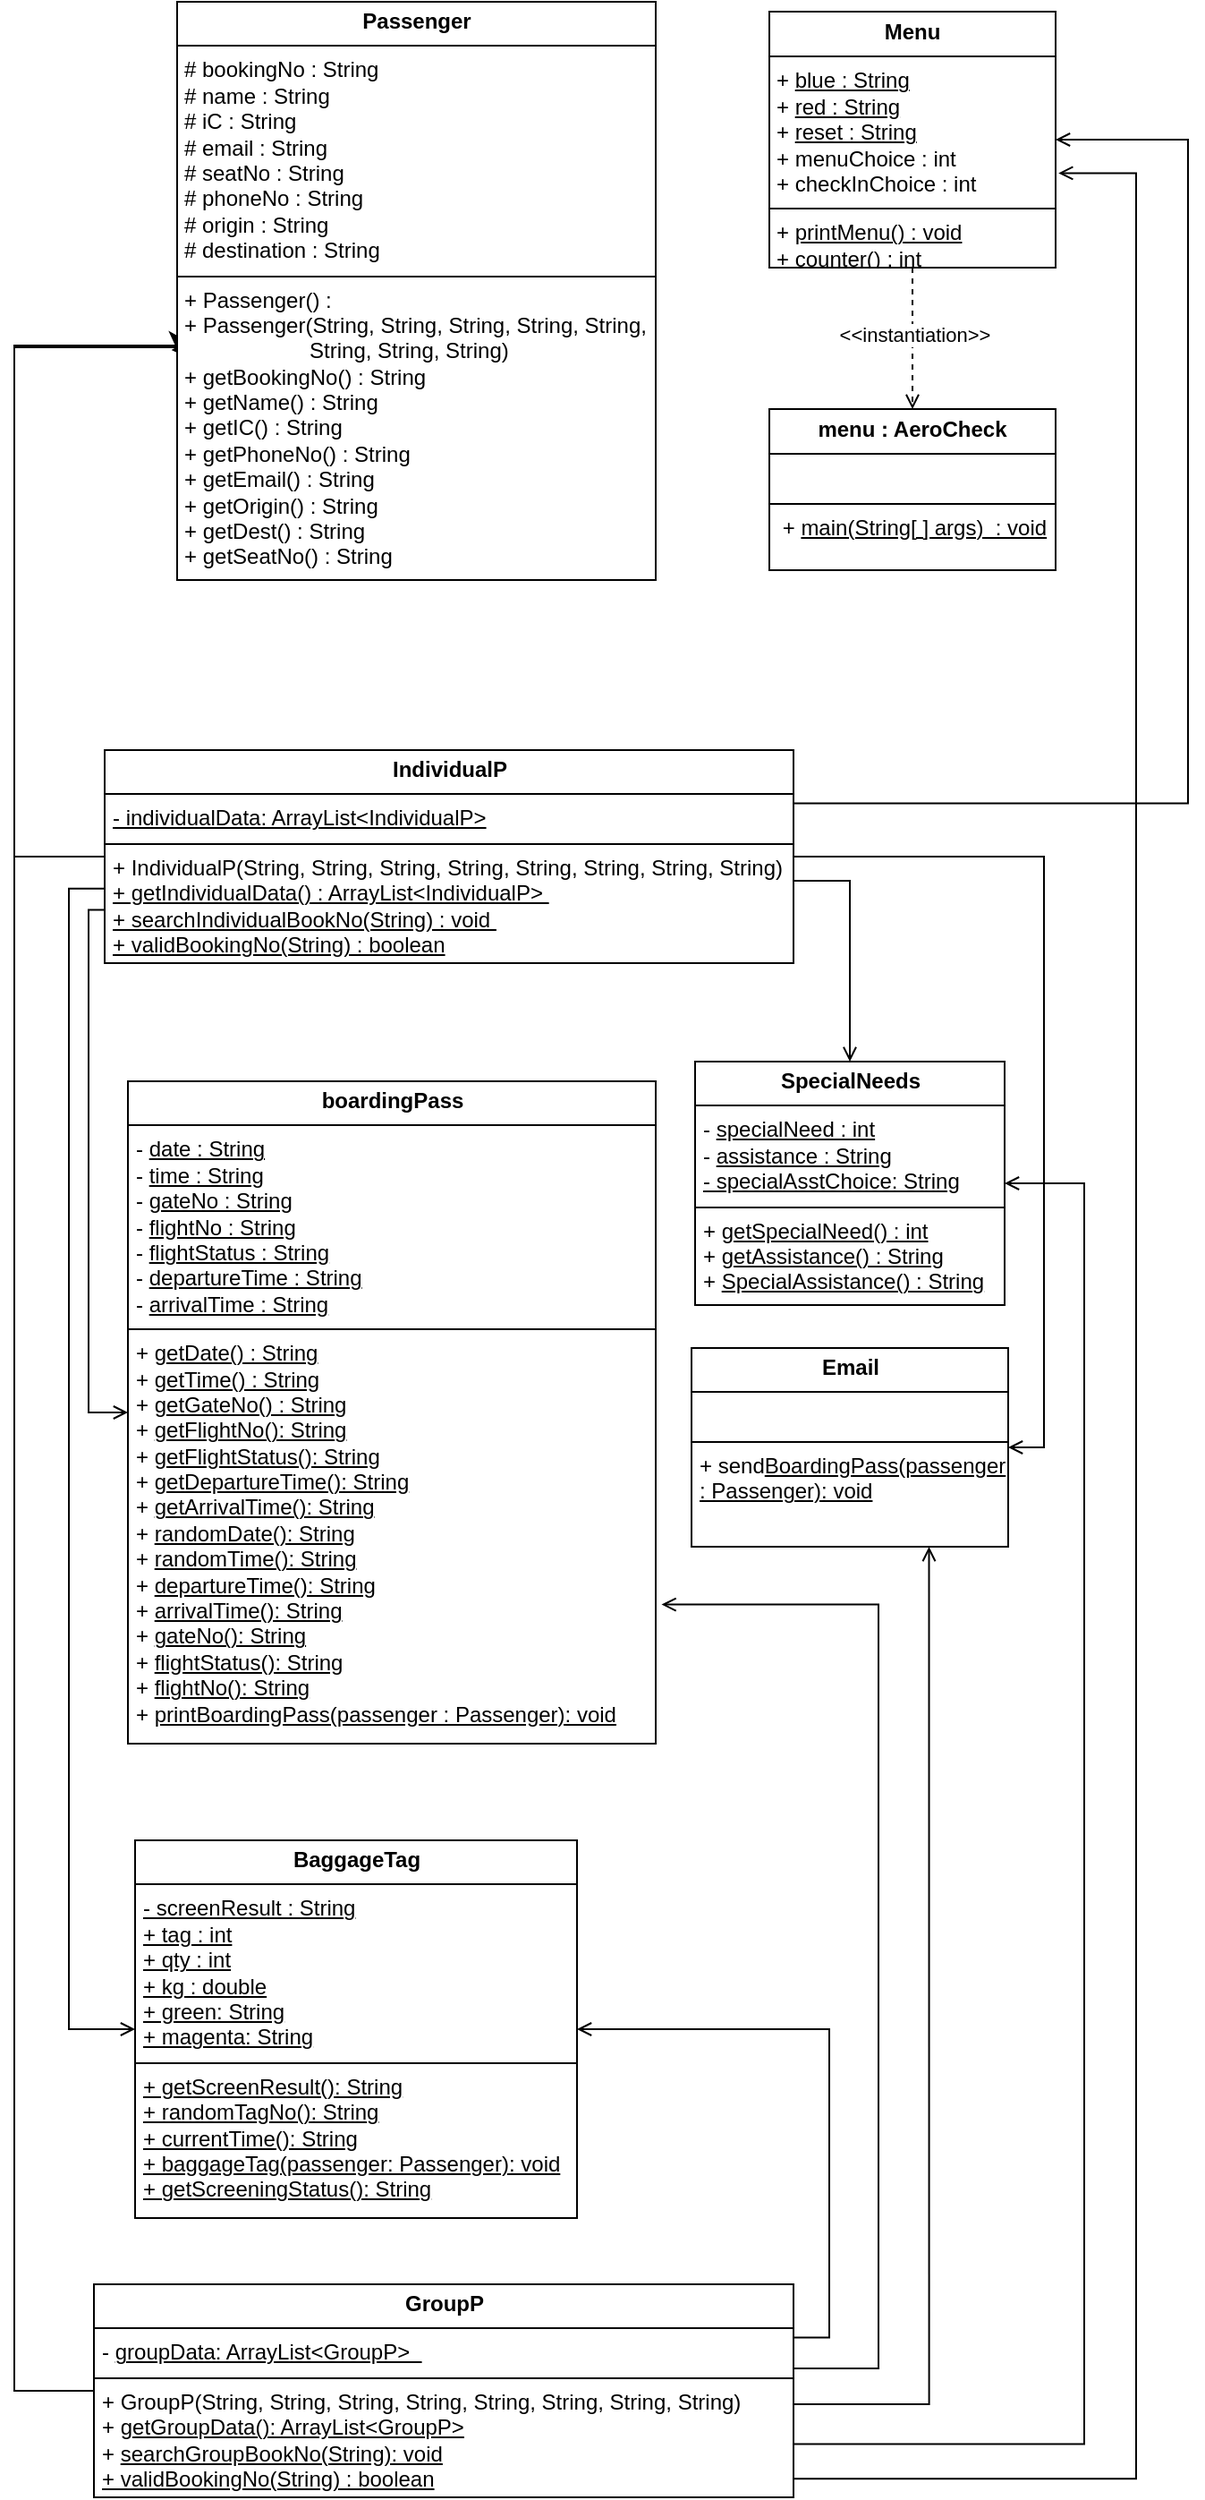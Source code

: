 <mxfile version="25.0.3">
  <diagram name="Page-1" id="iRe-DS6kmHcdGPjHdqvM">
    <mxGraphModel dx="2140" dy="2757" grid="0" gridSize="10" guides="1" tooltips="1" connect="1" arrows="1" fold="1" page="1" pageScale="1" pageWidth="850" pageHeight="1100" math="0" shadow="0">
      <root>
        <mxCell id="0" />
        <mxCell id="1" parent="0" />
        <mxCell id="opSBZepZ6YK62dxFw6aM-1" value="&lt;p style=&quot;margin:0px;margin-top:4px;text-align:center;&quot;&gt;&lt;b&gt;menu : AeroCheck&lt;/b&gt;&lt;/p&gt;&lt;hr size=&quot;1&quot; style=&quot;border-style:solid;&quot;&gt;&lt;p style=&quot;margin:0px;margin-left:4px;&quot;&gt;&lt;br&gt;&lt;/p&gt;&lt;hr size=&quot;1&quot; style=&quot;border-style:solid;&quot;&gt;&lt;p style=&quot;margin:0px;margin-left:4px;&quot;&gt;&amp;nbsp;+ &lt;u&gt;main(String[ ] args)&amp;nbsp; : void&lt;/u&gt;&lt;/p&gt;" style="verticalAlign=top;align=left;overflow=fill;html=1;whiteSpace=wrap;" parent="1" vertex="1">
          <mxGeometry x="-316" y="-1219.5" width="160" height="90" as="geometry" />
        </mxCell>
        <mxCell id="opSBZepZ6YK62dxFw6aM-3" style="edgeStyle=orthogonalEdgeStyle;rounded=0;orthogonalLoop=1;jettySize=auto;html=1;entryX=0.5;entryY=0;entryDx=0;entryDy=0;dashed=1;endArrow=open;endFill=0;" parent="1" source="opSBZepZ6YK62dxFw6aM-2" target="opSBZepZ6YK62dxFw6aM-1" edge="1">
          <mxGeometry relative="1" as="geometry" />
        </mxCell>
        <mxCell id="opSBZepZ6YK62dxFw6aM-34" value="&amp;lt;&amp;lt;instantiation&amp;gt;&amp;gt;" style="edgeLabel;html=1;align=center;verticalAlign=middle;resizable=0;points=[];" parent="opSBZepZ6YK62dxFw6aM-3" vertex="1" connectable="0">
          <mxGeometry x="-0.047" y="1" relative="1" as="geometry">
            <mxPoint as="offset" />
          </mxGeometry>
        </mxCell>
        <mxCell id="1Xm2UQJ3WJt6YP9YcAul-27" style="edgeStyle=orthogonalEdgeStyle;rounded=0;orthogonalLoop=1;jettySize=auto;html=1;entryX=1;entryY=0.25;entryDx=0;entryDy=0;endArrow=none;endFill=0;startArrow=open;startFill=0;exitX=1;exitY=0.5;exitDx=0;exitDy=0;" parent="1" source="opSBZepZ6YK62dxFw6aM-2" target="opSBZepZ6YK62dxFw6aM-6" edge="1">
          <mxGeometry relative="1" as="geometry">
            <Array as="points">
              <mxPoint x="-82" y="-1370" />
              <mxPoint x="-82" y="-999" />
            </Array>
          </mxGeometry>
        </mxCell>
        <mxCell id="opSBZepZ6YK62dxFw6aM-2" value="&lt;p style=&quot;margin:0px;margin-top:4px;text-align:center;&quot;&gt;&lt;b&gt;Menu&lt;/b&gt;&lt;/p&gt;&lt;hr size=&quot;1&quot; style=&quot;border-style:solid;&quot;&gt;&lt;p style=&quot;margin:0px;margin-left:4px;&quot;&gt;+ &lt;u&gt;blue : String&lt;/u&gt;&lt;/p&gt;&lt;p style=&quot;margin:0px;margin-left:4px;&quot;&gt;+ &lt;u&gt;red : String&lt;/u&gt;&lt;br&gt;&lt;/p&gt;&lt;p style=&quot;margin:0px;margin-left:4px;&quot;&gt;+ &lt;u&gt;reset : String&lt;/u&gt;&lt;br&gt;&lt;/p&gt;&lt;p style=&quot;margin:0px;margin-left:4px;&quot;&gt;+ menuChoice : int&lt;/p&gt;&lt;p style=&quot;margin:0px;margin-left:4px;&quot;&gt;+ checkInChoice : int&lt;/p&gt;&lt;hr size=&quot;1&quot; style=&quot;border-style:solid;&quot;&gt;&lt;p style=&quot;margin:0px;margin-left:4px;&quot;&gt;+ &lt;u&gt;printMenu() : void&lt;/u&gt;&lt;/p&gt;&lt;p style=&quot;margin:0px;margin-left:4px;&quot;&gt;+ counter() : int&lt;/p&gt;" style="verticalAlign=top;align=left;overflow=fill;html=1;whiteSpace=wrap;" parent="1" vertex="1">
          <mxGeometry x="-316" y="-1441.5" width="160" height="143" as="geometry" />
        </mxCell>
        <mxCell id="opSBZepZ6YK62dxFw6aM-4" value="&lt;p style=&quot;margin:0px;margin-top:4px;text-align:center;&quot;&gt;&lt;b&gt;BaggageTag&lt;/b&gt;&lt;/p&gt;&lt;hr size=&quot;1&quot; style=&quot;border-style:solid;&quot;&gt;&lt;p style=&quot;margin:0px;margin-left:4px;&quot;&gt;&lt;u&gt;- screenResult : String&lt;br&gt;&lt;/u&gt;&lt;/p&gt;&lt;p style=&quot;margin:0px;margin-left:4px;&quot;&gt;&lt;u&gt;+ tag : int&lt;/u&gt;&lt;/p&gt;&lt;p style=&quot;margin:0px;margin-left:4px;&quot;&gt;&lt;u&gt;+ qty : int&lt;/u&gt;&lt;/p&gt;&lt;p style=&quot;margin:0px;margin-left:4px;&quot;&gt;&lt;u&gt;+ kg : double&lt;/u&gt;&lt;/p&gt;&lt;p style=&quot;margin:0px;margin-left:4px;&quot;&gt;&lt;u&gt;+ green: String&lt;/u&gt;&lt;/p&gt;&lt;p style=&quot;margin:0px;margin-left:4px;&quot;&gt;&lt;u&gt;+&amp;nbsp;magenta: String&lt;/u&gt;&lt;/p&gt;&lt;hr size=&quot;1&quot; style=&quot;border-style:solid;&quot;&gt;&lt;p style=&quot;margin:0px;margin-left:4px;&quot;&gt;&lt;u style=&quot;background-color: initial;&quot;&gt;+ getScreenResult(): String&lt;/u&gt;&lt;br&gt;&lt;/p&gt;&lt;p style=&quot;margin:0px;margin-left:4px;&quot;&gt;&lt;u&gt;+ randomTagNo(): String&lt;/u&gt;&lt;/p&gt;&lt;p style=&quot;margin:0px;margin-left:4px;&quot;&gt;&lt;u&gt;+ currentTime(): String&lt;/u&gt;&lt;/p&gt;&lt;p style=&quot;margin:0px;margin-left:4px;&quot;&gt;&lt;u&gt;+ baggageTag(passenger: Passenger): void&lt;br&gt;&lt;/u&gt;&lt;/p&gt;&lt;p style=&quot;margin:0px;margin-left:4px;&quot;&gt;&lt;u&gt;+&amp;nbsp;getScreeningStatus(): String&lt;/u&gt;&lt;/p&gt;" style="verticalAlign=top;align=left;overflow=fill;html=1;whiteSpace=wrap;" parent="1" vertex="1">
          <mxGeometry x="-670.5" y="-420" width="247" height="211" as="geometry" />
        </mxCell>
        <mxCell id="opSBZepZ6YK62dxFw6aM-5" value="&lt;p style=&quot;margin:0px;margin-top:4px;text-align:center;&quot;&gt;&lt;b&gt;boardingPass&lt;/b&gt;&lt;/p&gt;&lt;hr size=&quot;1&quot; style=&quot;border-style:solid;&quot;&gt;&lt;p style=&quot;margin:0px;margin-left:4px;&quot;&gt;&lt;span style=&quot;background-color: initial;&quot;&gt;- &lt;/span&gt;&lt;u style=&quot;background-color: initial;&quot;&gt;date : String&lt;/u&gt;&lt;br&gt;&lt;/p&gt;&lt;p style=&quot;margin:0px;margin-left:4px;&quot;&gt;- &lt;u&gt;time : String&lt;/u&gt;&lt;/p&gt;&lt;p style=&quot;margin:0px;margin-left:4px;&quot;&gt;- &lt;u&gt;gateNo : String&lt;/u&gt;&lt;/p&gt;&lt;p style=&quot;margin:0px;margin-left:4px;&quot;&gt;- &lt;u&gt;flightNo : String&lt;/u&gt;&lt;/p&gt;&lt;p style=&quot;margin:0px;margin-left:4px;&quot;&gt;- &lt;u&gt;flightStatus : String&lt;/u&gt;&lt;/p&gt;&lt;p style=&quot;margin:0px;margin-left:4px;&quot;&gt;- &lt;u&gt;departureTime : String&lt;/u&gt;&lt;/p&gt;&lt;p style=&quot;margin:0px;margin-left:4px;&quot;&gt;- &lt;u&gt;arrivalTime : String&lt;/u&gt;&lt;/p&gt;&lt;hr size=&quot;1&quot; style=&quot;border-style:solid;&quot;&gt;&lt;p style=&quot;margin:0px;margin-left:4px;&quot;&gt;+ &lt;u&gt;getDate() : String&lt;/u&gt;&lt;/p&gt;&lt;p style=&quot;margin:0px;margin-left:4px;&quot;&gt;+ &lt;u&gt;getTime() : String&lt;/u&gt;&lt;/p&gt;&lt;p style=&quot;margin:0px;margin-left:4px;&quot;&gt;+ &lt;u&gt;getGateNo() : String&lt;/u&gt;&lt;/p&gt;&lt;p style=&quot;margin:0px;margin-left:4px;&quot;&gt;+&lt;span style=&quot;background-color: initial;&quot;&gt;&amp;nbsp;&lt;u&gt;getFlightNo(): String&lt;/u&gt;&lt;/span&gt;&lt;/p&gt;&lt;p style=&quot;margin:0px;margin-left:4px;&quot;&gt;+ &lt;u&gt;getFlightStatus(): String&lt;/u&gt;&lt;/p&gt;&lt;p style=&quot;margin:0px;margin-left:4px;&quot;&gt;&lt;span style=&quot;background-color: initial;&quot;&gt;+ &lt;u&gt;getDepartureTime(): String&lt;/u&gt;&lt;/span&gt;&lt;/p&gt;&lt;p style=&quot;margin:0px;margin-left:4px;&quot;&gt;+ &lt;u&gt;getArrivalTime(): String&lt;/u&gt;&lt;/p&gt;&lt;p style=&quot;margin:0px;margin-left:4px;&quot;&gt;+ &lt;u&gt;randomDate(): String&lt;/u&gt;&lt;/p&gt;&lt;p style=&quot;margin:0px;margin-left:4px;&quot;&gt;+ &lt;u&gt;randomTime(): String&lt;/u&gt;&lt;/p&gt;&lt;p style=&quot;margin:0px;margin-left:4px;&quot;&gt;+ &lt;u&gt;departureTime(): String&lt;/u&gt;&lt;/p&gt;&lt;p style=&quot;margin:0px;margin-left:4px;&quot;&gt;+ &lt;u&gt;arrivalTime(): String&lt;/u&gt;&lt;/p&gt;&lt;p style=&quot;margin:0px;margin-left:4px;&quot;&gt;+ &lt;u&gt;gateNo(): String&lt;/u&gt;&lt;/p&gt;&lt;p style=&quot;margin:0px;margin-left:4px;&quot;&gt;+ &lt;u&gt;flightStatus(): String&lt;/u&gt;&lt;/p&gt;&lt;p style=&quot;margin:0px;margin-left:4px;&quot;&gt;+ &lt;u&gt;flightNo(): String&lt;/u&gt;&lt;/p&gt;&lt;p style=&quot;margin:0px;margin-left:4px;&quot;&gt;+ &lt;u&gt;printBoardingPass(passenger : Passenger): void&lt;/u&gt;&amp;nbsp;&lt;/p&gt;" style="verticalAlign=top;align=left;overflow=fill;html=1;whiteSpace=wrap;" parent="1" vertex="1">
          <mxGeometry x="-674.5" y="-844" width="295" height="370" as="geometry" />
        </mxCell>
        <mxCell id="opSBZepZ6YK62dxFw6aM-38" style="edgeStyle=orthogonalEdgeStyle;rounded=0;orthogonalLoop=1;jettySize=auto;html=1;exitX=0;exitY=0.75;exitDx=0;exitDy=0;entryX=0;entryY=0.5;entryDx=0;entryDy=0;endArrow=open;endFill=0;" parent="1" source="opSBZepZ6YK62dxFw6aM-6" target="opSBZepZ6YK62dxFw6aM-5" edge="1">
          <mxGeometry relative="1" as="geometry">
            <Array as="points">
              <mxPoint x="-696.5" y="-940" />
              <mxPoint x="-696.5" y="-659" />
            </Array>
          </mxGeometry>
        </mxCell>
        <mxCell id="opSBZepZ6YK62dxFw6aM-39" style="edgeStyle=orthogonalEdgeStyle;rounded=0;orthogonalLoop=1;jettySize=auto;html=1;entryX=0;entryY=0.5;entryDx=0;entryDy=0;exitX=0.002;exitY=0.65;exitDx=0;exitDy=0;exitPerimeter=0;endArrow=open;endFill=0;" parent="1" source="opSBZepZ6YK62dxFw6aM-6" target="opSBZepZ6YK62dxFw6aM-4" edge="1">
          <mxGeometry relative="1" as="geometry" />
        </mxCell>
        <mxCell id="opSBZepZ6YK62dxFw6aM-41" style="edgeStyle=orthogonalEdgeStyle;rounded=0;orthogonalLoop=1;jettySize=auto;html=1;exitX=1;exitY=0.5;exitDx=0;exitDy=0;entryX=1;entryY=0.5;entryDx=0;entryDy=0;endArrow=open;endFill=0;" parent="1" source="opSBZepZ6YK62dxFw6aM-6" target="opSBZepZ6YK62dxFw6aM-19" edge="1">
          <mxGeometry relative="1" as="geometry" />
        </mxCell>
        <mxCell id="opSBZepZ6YK62dxFw6aM-42" style="edgeStyle=orthogonalEdgeStyle;rounded=0;orthogonalLoop=1;jettySize=auto;html=1;exitX=1;exitY=0.75;exitDx=0;exitDy=0;entryX=0.5;entryY=0;entryDx=0;entryDy=0;endArrow=open;endFill=0;" parent="1" source="opSBZepZ6YK62dxFw6aM-6" target="opSBZepZ6YK62dxFw6aM-18" edge="1">
          <mxGeometry relative="1" as="geometry">
            <Array as="points">
              <mxPoint x="-308.5" y="-956" />
              <mxPoint x="-270.5" y="-956" />
            </Array>
          </mxGeometry>
        </mxCell>
        <mxCell id="opSBZepZ6YK62dxFw6aM-43" style="edgeStyle=orthogonalEdgeStyle;rounded=0;orthogonalLoop=1;jettySize=auto;html=1;entryX=-0.002;entryY=0.598;entryDx=0;entryDy=0;entryPerimeter=0;" parent="1" source="opSBZepZ6YK62dxFw6aM-6" target="opSBZepZ6YK62dxFw6aM-13" edge="1">
          <mxGeometry relative="1" as="geometry">
            <Array as="points">
              <mxPoint x="-738" y="-969" />
              <mxPoint x="-738" y="-1255" />
              <mxPoint x="-647" y="-1255" />
            </Array>
          </mxGeometry>
        </mxCell>
        <mxCell id="opSBZepZ6YK62dxFw6aM-6" value="&lt;p style=&quot;margin:0px;margin-top:4px;text-align:center;&quot;&gt;&lt;b&gt;IndividualP&lt;/b&gt;&lt;/p&gt;&lt;hr size=&quot;1&quot; style=&quot;border-style:solid;&quot;&gt;&lt;p style=&quot;margin:0px;margin-left:4px;&quot;&gt;&lt;u&gt;- individualData: ArrayList&amp;lt;IndividualP&amp;gt;&lt;br&gt;&lt;/u&gt;&lt;/p&gt;&lt;hr size=&quot;1&quot; style=&quot;border-style:solid;&quot;&gt;&lt;p style=&quot;margin:0px;margin-left:4px;&quot;&gt;+ IndividualP(String, String,&amp;nbsp;&lt;span style=&quot;background-color: initial;&quot;&gt;String,&amp;nbsp;&lt;/span&gt;&lt;span style=&quot;background-color: initial;&quot;&gt;String,&amp;nbsp;&lt;/span&gt;&lt;span style=&quot;background-color: initial;&quot;&gt;String,&amp;nbsp;&lt;/span&gt;&lt;span style=&quot;background-color: initial;&quot;&gt;String,&amp;nbsp;&lt;/span&gt;&lt;span style=&quot;background-color: initial;&quot;&gt;String,&amp;nbsp;&lt;/span&gt;&lt;span style=&quot;background-color: initial;&quot;&gt;String&lt;/span&gt;)&amp;nbsp;&lt;/p&gt;&lt;p style=&quot;margin:0px;margin-left:4px;&quot;&gt;&lt;u&gt;+ getIndividualData() : ArrayList&amp;lt;IndividualP&amp;gt;&amp;nbsp;&lt;/u&gt;&lt;/p&gt;&lt;p style=&quot;margin:0px;margin-left:4px;&quot;&gt;&lt;u&gt;+ searchIndividualBookNo(String) : void&amp;nbsp;&lt;/u&gt;&lt;/p&gt;&lt;p style=&quot;margin:0px;margin-left:4px;&quot;&gt;&lt;u&gt;+ validBookingNo(String) : boolean&lt;/u&gt;&lt;br&gt;&lt;/p&gt;" style="verticalAlign=top;align=left;overflow=fill;html=1;whiteSpace=wrap;" parent="1" vertex="1">
          <mxGeometry x="-687.5" y="-1029" width="385" height="119" as="geometry" />
        </mxCell>
        <mxCell id="opSBZepZ6YK62dxFw6aM-28" style="edgeStyle=orthogonalEdgeStyle;rounded=0;orthogonalLoop=1;jettySize=auto;html=1;exitX=1;exitY=0.25;exitDx=0;exitDy=0;entryX=1;entryY=0.5;entryDx=0;entryDy=0;endArrow=open;endFill=0;" parent="1" source="opSBZepZ6YK62dxFw6aM-7" target="opSBZepZ6YK62dxFw6aM-4" edge="1">
          <mxGeometry relative="1" as="geometry" />
        </mxCell>
        <mxCell id="opSBZepZ6YK62dxFw6aM-32" style="edgeStyle=orthogonalEdgeStyle;rounded=0;orthogonalLoop=1;jettySize=auto;html=1;entryX=1.011;entryY=0.79;entryDx=0;entryDy=0;entryPerimeter=0;endArrow=open;endFill=0;" parent="1" source="opSBZepZ6YK62dxFw6aM-7" target="opSBZepZ6YK62dxFw6aM-5" edge="1">
          <mxGeometry relative="1" as="geometry">
            <mxPoint x="-132.382" y="-426.824" as="targetPoint" />
            <Array as="points">
              <mxPoint x="-255" y="-125" />
              <mxPoint x="-255" y="-552" />
            </Array>
          </mxGeometry>
        </mxCell>
        <mxCell id="opSBZepZ6YK62dxFw6aM-33" style="edgeStyle=orthogonalEdgeStyle;rounded=0;orthogonalLoop=1;jettySize=auto;html=1;exitX=1;exitY=0.75;exitDx=0;exitDy=0;entryX=1;entryY=0.5;entryDx=0;entryDy=0;endArrow=open;endFill=0;" parent="1" source="opSBZepZ6YK62dxFw6aM-7" target="opSBZepZ6YK62dxFw6aM-18" edge="1">
          <mxGeometry relative="1" as="geometry">
            <Array as="points">
              <mxPoint x="-140" y="-83" />
              <mxPoint x="-140" y="-787" />
            </Array>
          </mxGeometry>
        </mxCell>
        <mxCell id="opSBZepZ6YK62dxFw6aM-40" style="edgeStyle=orthogonalEdgeStyle;rounded=0;orthogonalLoop=1;jettySize=auto;html=1;exitX=1;exitY=0.5;exitDx=0;exitDy=0;entryX=0.75;entryY=1;entryDx=0;entryDy=0;endArrow=open;endFill=0;" parent="1" source="opSBZepZ6YK62dxFw6aM-7" target="opSBZepZ6YK62dxFw6aM-19" edge="1">
          <mxGeometry relative="1" as="geometry">
            <Array as="points">
              <mxPoint x="-302" y="-105" />
              <mxPoint x="-227" y="-105" />
            </Array>
          </mxGeometry>
        </mxCell>
        <mxCell id="opSBZepZ6YK62dxFw6aM-44" style="edgeStyle=orthogonalEdgeStyle;rounded=0;orthogonalLoop=1;jettySize=auto;html=1;entryX=-0.012;entryY=0.602;entryDx=0;entryDy=0;entryPerimeter=0;" parent="1" source="opSBZepZ6YK62dxFw6aM-7" target="opSBZepZ6YK62dxFw6aM-13" edge="1">
          <mxGeometry relative="1" as="geometry">
            <Array as="points">
              <mxPoint x="-738" y="-112" />
              <mxPoint x="-738" y="-1254" />
              <mxPoint x="-647" y="-1254" />
            </Array>
          </mxGeometry>
        </mxCell>
        <mxCell id="opSBZepZ6YK62dxFw6aM-7" value="&lt;p style=&quot;margin:0px;margin-top:4px;text-align:center;&quot;&gt;&lt;b&gt;GroupP&lt;/b&gt;&lt;/p&gt;&lt;hr size=&quot;1&quot; style=&quot;border-style:solid;&quot;&gt;&lt;p style=&quot;margin:0px;margin-left:4px;&quot;&gt;- &lt;u&gt;groupData: ArrayList&amp;lt;GroupP&amp;gt;&amp;nbsp;&amp;nbsp;&lt;/u&gt;&lt;br&gt;&lt;/p&gt;&lt;hr size=&quot;1&quot; style=&quot;border-style:solid;&quot;&gt;&lt;p style=&quot;margin:0px;margin-left:4px;&quot;&gt;+ GroupP(String, String,&amp;nbsp;&lt;span style=&quot;background-color: initial;&quot;&gt;String,&amp;nbsp;&lt;/span&gt;&lt;span style=&quot;background-color: initial;&quot;&gt;String,&amp;nbsp;&lt;/span&gt;&lt;span style=&quot;background-color: initial;&quot;&gt;String,&amp;nbsp;&lt;/span&gt;&lt;span style=&quot;background-color: initial;&quot;&gt;String,&amp;nbsp;&lt;/span&gt;&lt;span style=&quot;background-color: initial;&quot;&gt;String,&amp;nbsp;&lt;/span&gt;&lt;span style=&quot;background-color: initial;&quot;&gt;String&lt;/span&gt;)&amp;nbsp;&lt;/p&gt;&lt;p style=&quot;margin:0px;margin-left:4px;&quot;&gt;+ &lt;u&gt;getGroupData(): ArrayList&amp;lt;GroupP&amp;gt;&lt;/u&gt;&lt;/p&gt;&lt;p style=&quot;margin:0px;margin-left:4px;&quot;&gt;+ &lt;u&gt;searchGroupBookNo(String): void&lt;/u&gt;&amp;nbsp;&lt;/p&gt;&lt;p style=&quot;margin:0px;margin-left:4px;&quot;&gt;&lt;u&gt;+ validBookingNo(String) : boolean&lt;/u&gt;&lt;/p&gt;" style="verticalAlign=top;align=left;overflow=fill;html=1;whiteSpace=wrap;" parent="1" vertex="1">
          <mxGeometry x="-693.5" y="-172" width="391" height="119" as="geometry" />
        </mxCell>
        <mxCell id="opSBZepZ6YK62dxFw6aM-13" value="&lt;p style=&quot;margin:0px;margin-top:4px;text-align:center;&quot;&gt;&lt;b&gt;Passenger&lt;/b&gt;&lt;/p&gt;&lt;hr size=&quot;1&quot; style=&quot;border-style:solid;&quot;&gt;&lt;p style=&quot;margin:0px;margin-left:4px;&quot;&gt;# bookingNo : String&lt;/p&gt;&lt;p style=&quot;margin:0px;margin-left:4px;&quot;&gt;# name : String&lt;br&gt;&lt;/p&gt;&lt;p style=&quot;margin:0px;margin-left:4px;&quot;&gt;# iC : String&lt;br&gt;&lt;/p&gt;&lt;p style=&quot;margin:0px;margin-left:4px;&quot;&gt;# email : String&lt;br&gt;&lt;/p&gt;&lt;p style=&quot;margin:0px;margin-left:4px;&quot;&gt;# seatNo : String&lt;br&gt;&lt;/p&gt;&lt;p style=&quot;margin:0px;margin-left:4px;&quot;&gt;# phoneNo : String&lt;br&gt;&lt;/p&gt;&lt;p style=&quot;margin:0px;margin-left:4px;&quot;&gt;# origin : String&lt;br&gt;&lt;/p&gt;&lt;p style=&quot;margin:0px;margin-left:4px;&quot;&gt;# destination : String&lt;br&gt;&lt;/p&gt;&lt;hr size=&quot;1&quot; style=&quot;border-style:solid;&quot;&gt;&lt;p style=&quot;margin:0px;margin-left:4px;&quot;&gt;&lt;span style=&quot;background-color: initial;&quot;&gt;+ Passenger() :&amp;nbsp;&lt;/span&gt;&lt;span style=&quot;background-color: initial;&quot;&gt;&amp;nbsp; &amp;nbsp; &amp;nbsp; &amp;nbsp; &amp;nbsp; &amp;nbsp; &amp;nbsp;&lt;/span&gt;&lt;/p&gt;&lt;p style=&quot;margin:0px;margin-left:4px;&quot;&gt;+ Passenger(String, String,&amp;nbsp;&lt;span style=&quot;background-color: initial;&quot;&gt;String,&amp;nbsp;&lt;/span&gt;&lt;span style=&quot;background-color: initial;&quot;&gt;String,&amp;nbsp;&lt;/span&gt;&lt;span style=&quot;background-color: initial;&quot;&gt;String,&amp;nbsp;&lt;/span&gt;&lt;/p&gt;&lt;p style=&quot;margin:0px;margin-left:4px;&quot;&gt;&lt;span style=&quot;background-color: initial;&quot;&gt;&lt;span style=&quot;white-space: pre;&quot;&gt;&#x9;&lt;/span&gt;&lt;span style=&quot;white-space: pre;&quot;&gt;&#x9;&lt;/span&gt;&amp;nbsp; &amp;nbsp; &amp;nbsp;String,&amp;nbsp;&lt;/span&gt;&lt;span style=&quot;background-color: initial;&quot;&gt;String,&amp;nbsp;&lt;/span&gt;&lt;span style=&quot;background-color: initial;&quot;&gt;String&lt;/span&gt;&lt;span style=&quot;background-color: initial;&quot;&gt;)&lt;/span&gt;&lt;/p&gt;&lt;p style=&quot;margin:0px;margin-left:4px;&quot;&gt;&lt;span style=&quot;background-color: initial;&quot;&gt;+&amp;nbsp;&lt;/span&gt;&lt;span style=&quot;background-color: initial;&quot;&gt;getBookingNo() : String&lt;/span&gt;&lt;/p&gt;&lt;p style=&quot;margin:0px;margin-left:4px;&quot;&gt;+ getName() : String&lt;span style=&quot;background-color: initial;&quot;&gt;&lt;br&gt;&lt;/span&gt;&lt;/p&gt;&lt;p style=&quot;margin:0px;margin-left:4px;&quot;&gt;+ getIC() : String&lt;/p&gt;&lt;p style=&quot;margin:0px;margin-left:4px;&quot;&gt;+&amp;nbsp;getPhoneNo() : String&lt;/p&gt;&lt;p style=&quot;margin:0px;margin-left:4px;&quot;&gt;&lt;span style=&quot;background-color: initial;&quot;&gt;+ getEmail() :&amp;nbsp;&lt;/span&gt;&lt;span style=&quot;background-color: initial;&quot;&gt;String&lt;/span&gt;&lt;/p&gt;&lt;p style=&quot;margin:0px;margin-left:4px;&quot;&gt;&lt;span style=&quot;background-color: initial;&quot;&gt;+&amp;nbsp;&lt;/span&gt;&lt;span style=&quot;background-color: initial;&quot;&gt;getOrigin() : String&lt;/span&gt;&lt;/p&gt;&lt;p style=&quot;margin:0px;margin-left:4px;&quot;&gt;&lt;span style=&quot;background-color: initial;&quot;&gt;+&amp;nbsp;&lt;/span&gt;&lt;span style=&quot;background-color: initial;&quot;&gt;getDest() : String&lt;/span&gt;&lt;/p&gt;&lt;p style=&quot;margin:0px;margin-left:4px;&quot;&gt;+ getSeatNo() : String&lt;/p&gt;&lt;p style=&quot;margin:0px;margin-left:4px;&quot;&gt;&lt;br&gt;&lt;/p&gt;" style="verticalAlign=top;align=left;overflow=fill;html=1;whiteSpace=wrap;" parent="1" vertex="1">
          <mxGeometry x="-647" y="-1447" width="267.5" height="323" as="geometry" />
        </mxCell>
        <mxCell id="opSBZepZ6YK62dxFw6aM-18" value="&lt;p style=&quot;margin:0px;margin-top:4px;text-align:center;&quot;&gt;&lt;b&gt;SpecialNeeds&lt;/b&gt;&lt;/p&gt;&lt;hr size=&quot;1&quot; style=&quot;border-style:solid;&quot;&gt;&lt;p style=&quot;margin:0px;margin-left:4px;&quot;&gt;&lt;span style=&quot;background-color: initial;&quot;&gt;- &lt;u&gt;specialNeed : int&lt;/u&gt;&lt;/span&gt;&lt;/p&gt;&lt;p style=&quot;margin:0px;margin-left:4px;&quot;&gt;- &lt;u&gt;assistance : String&lt;/u&gt;&lt;br&gt;&lt;/p&gt;&lt;p style=&quot;margin:0px;margin-left:4px;&quot;&gt;&lt;u&gt;- specialAsstChoice: String&lt;/u&gt;&lt;/p&gt;&lt;hr size=&quot;1&quot; style=&quot;border-style:solid;&quot;&gt;&lt;p style=&quot;margin:0px;margin-left:4px;&quot;&gt;+ &lt;u&gt;getSpecialNeed() : int&lt;/u&gt;&lt;/p&gt;&lt;p style=&quot;margin:0px;margin-left:4px;&quot;&gt;+ &lt;u&gt;getAssistance() : String&lt;/u&gt;&lt;br&gt;&lt;/p&gt;&lt;p style=&quot;margin:0px;margin-left:4px;&quot;&gt;+ &lt;u&gt;SpecialAssistance() : String&lt;/u&gt;&lt;/p&gt;" style="verticalAlign=top;align=left;overflow=fill;html=1;whiteSpace=wrap;" parent="1" vertex="1">
          <mxGeometry x="-357.5" y="-855" width="173" height="136" as="geometry" />
        </mxCell>
        <mxCell id="opSBZepZ6YK62dxFw6aM-19" value="&lt;p style=&quot;margin:0px;margin-top:4px;text-align:center;&quot;&gt;&lt;b&gt;Email&lt;/b&gt;&lt;/p&gt;&lt;hr size=&quot;1&quot; style=&quot;border-style:solid;&quot;&gt;&lt;p style=&quot;margin:0px;margin-left:4px;&quot;&gt;&lt;br&gt;&lt;/p&gt;&lt;hr size=&quot;1&quot; style=&quot;border-style:solid;&quot;&gt;&lt;p style=&quot;margin:0px;margin-left:4px;&quot;&gt;+ send&lt;u&gt;BoardingPass(passenger : Passenger): void&lt;/u&gt;&amp;nbsp;&lt;br&gt;&lt;/p&gt;" style="verticalAlign=top;align=left;overflow=fill;html=1;whiteSpace=wrap;" parent="1" vertex="1">
          <mxGeometry x="-359.5" y="-695" width="177" height="111" as="geometry" />
        </mxCell>
        <mxCell id="1Xm2UQJ3WJt6YP9YcAul-28" style="edgeStyle=orthogonalEdgeStyle;rounded=0;orthogonalLoop=1;jettySize=auto;html=1;exitX=1.01;exitY=0.631;exitDx=0;exitDy=0;entryX=0.999;entryY=0.913;entryDx=0;entryDy=0;entryPerimeter=0;startArrow=open;startFill=0;endArrow=none;endFill=0;exitPerimeter=0;" parent="1" source="opSBZepZ6YK62dxFw6aM-2" target="opSBZepZ6YK62dxFw6aM-7" edge="1">
          <mxGeometry relative="1" as="geometry">
            <Array as="points">
              <mxPoint x="-111" y="-1351" />
              <mxPoint x="-111" y="-63" />
            </Array>
          </mxGeometry>
        </mxCell>
      </root>
    </mxGraphModel>
  </diagram>
</mxfile>
